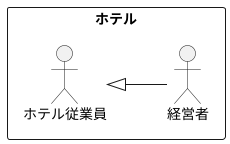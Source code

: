 @startuml ユースケース図
left to right direction
rectangle ホテル {
actor 経営者
actor ホテル従業員
}
ホテル従業員 <|-- 経営者
@enduml